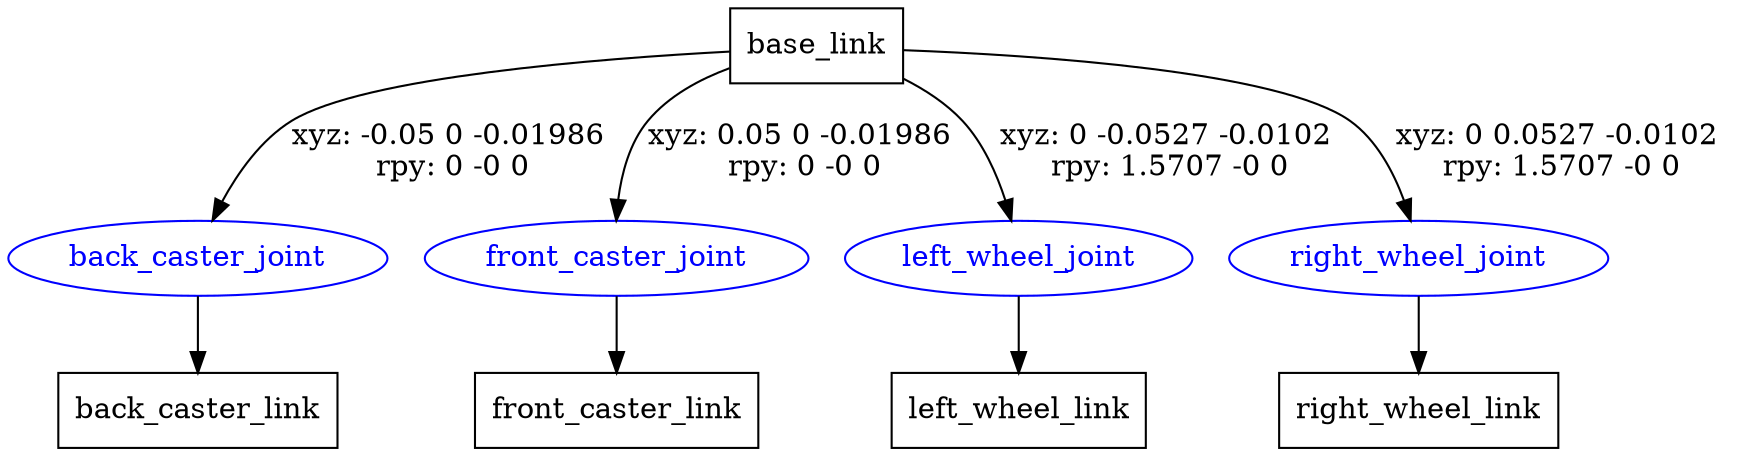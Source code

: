 digraph G {
node [shape=box];
"base_link" [label="base_link"];
"back_caster_link" [label="back_caster_link"];
"front_caster_link" [label="front_caster_link"];
"left_wheel_link" [label="left_wheel_link"];
"right_wheel_link" [label="right_wheel_link"];
node [shape=ellipse, color=blue, fontcolor=blue];
"base_link" -> "back_caster_joint" [label="xyz: -0.05 0 -0.01986 \nrpy: 0 -0 0"]
"back_caster_joint" -> "back_caster_link"
"base_link" -> "front_caster_joint" [label="xyz: 0.05 0 -0.01986 \nrpy: 0 -0 0"]
"front_caster_joint" -> "front_caster_link"
"base_link" -> "left_wheel_joint" [label="xyz: 0 -0.0527 -0.0102 \nrpy: 1.5707 -0 0"]
"left_wheel_joint" -> "left_wheel_link"
"base_link" -> "right_wheel_joint" [label="xyz: 0 0.0527 -0.0102 \nrpy: 1.5707 -0 0"]
"right_wheel_joint" -> "right_wheel_link"
}
